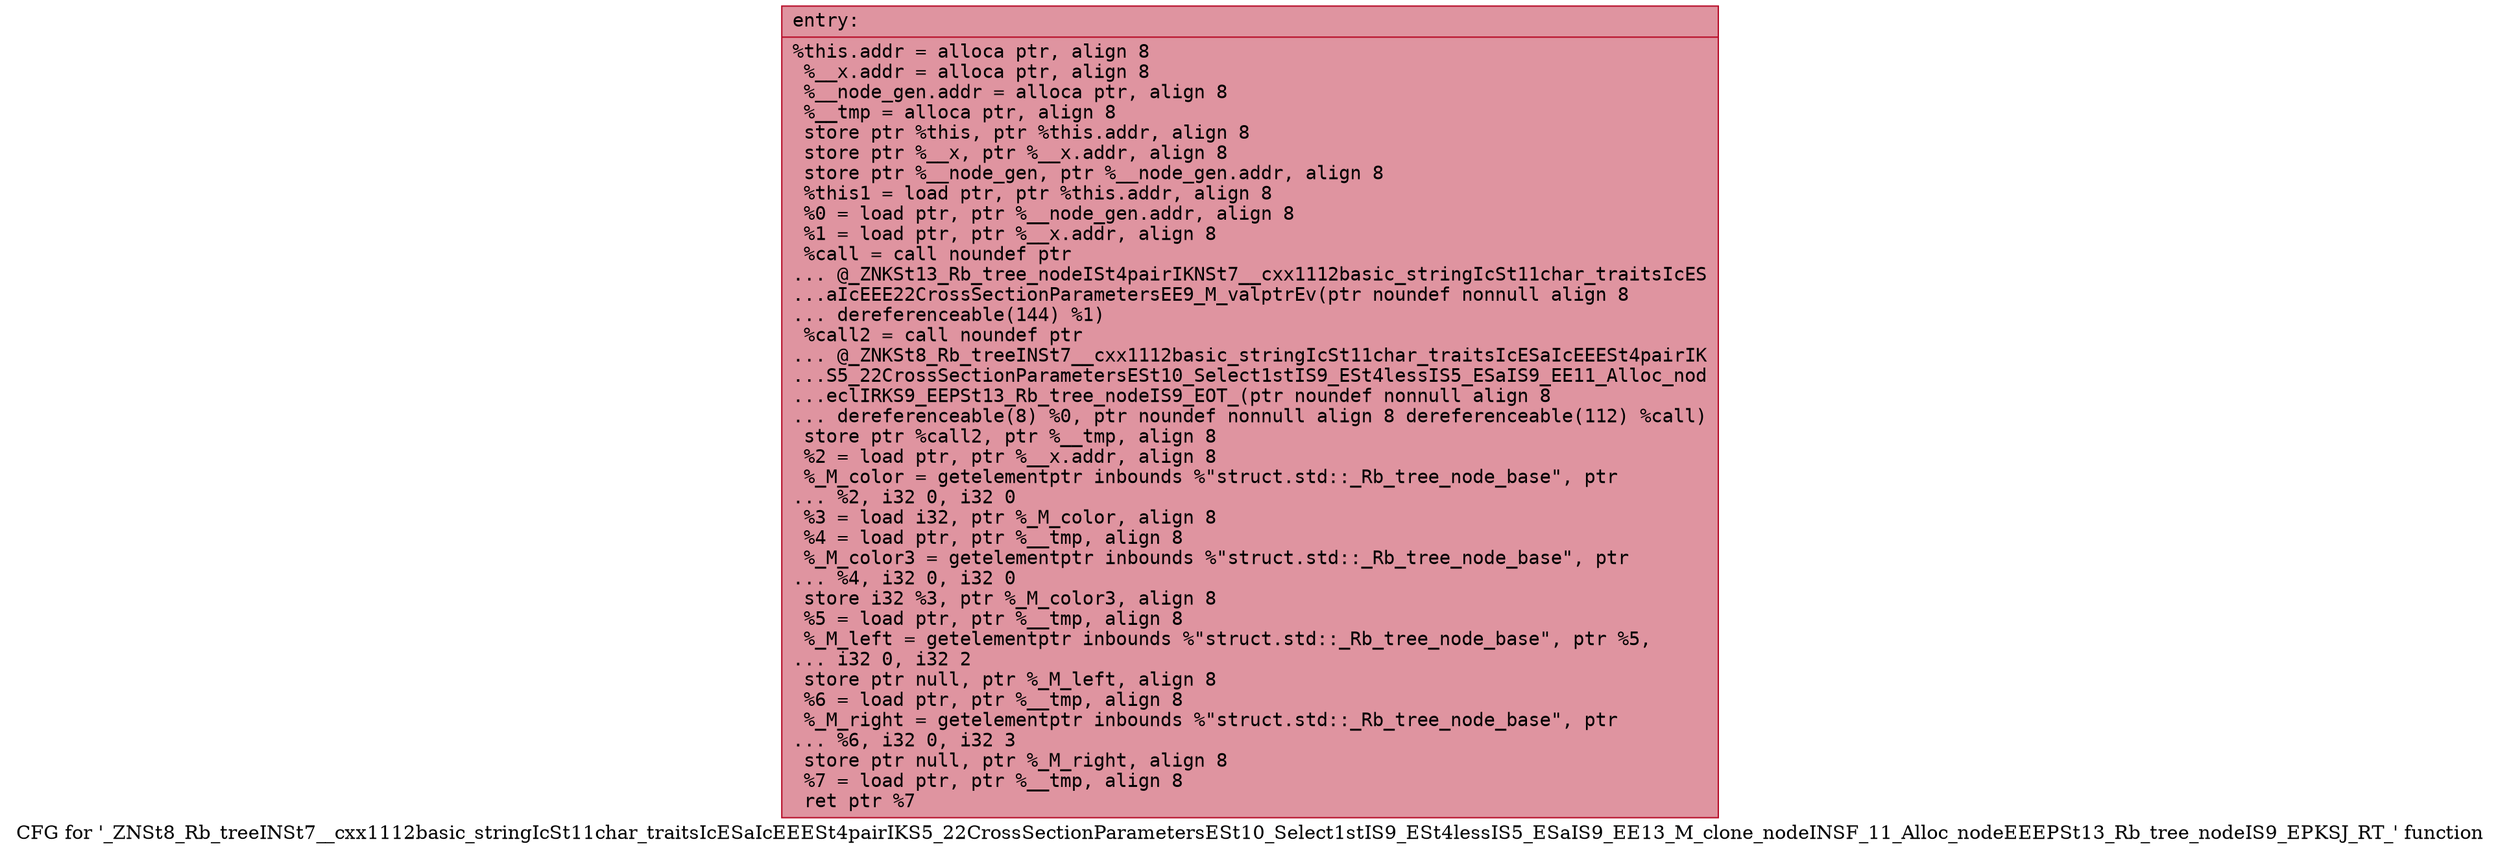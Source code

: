 digraph "CFG for '_ZNSt8_Rb_treeINSt7__cxx1112basic_stringIcSt11char_traitsIcESaIcEEESt4pairIKS5_22CrossSectionParametersESt10_Select1stIS9_ESt4lessIS5_ESaIS9_EE13_M_clone_nodeINSF_11_Alloc_nodeEEEPSt13_Rb_tree_nodeIS9_EPKSJ_RT_' function" {
	label="CFG for '_ZNSt8_Rb_treeINSt7__cxx1112basic_stringIcSt11char_traitsIcESaIcEEESt4pairIKS5_22CrossSectionParametersESt10_Select1stIS9_ESt4lessIS5_ESaIS9_EE13_M_clone_nodeINSF_11_Alloc_nodeEEEPSt13_Rb_tree_nodeIS9_EPKSJ_RT_' function";

	Node0x564271a08250 [shape=record,color="#b70d28ff", style=filled, fillcolor="#b70d2870" fontname="Courier",label="{entry:\l|  %this.addr = alloca ptr, align 8\l  %__x.addr = alloca ptr, align 8\l  %__node_gen.addr = alloca ptr, align 8\l  %__tmp = alloca ptr, align 8\l  store ptr %this, ptr %this.addr, align 8\l  store ptr %__x, ptr %__x.addr, align 8\l  store ptr %__node_gen, ptr %__node_gen.addr, align 8\l  %this1 = load ptr, ptr %this.addr, align 8\l  %0 = load ptr, ptr %__node_gen.addr, align 8\l  %1 = load ptr, ptr %__x.addr, align 8\l  %call = call noundef ptr\l... @_ZNKSt13_Rb_tree_nodeISt4pairIKNSt7__cxx1112basic_stringIcSt11char_traitsIcES\l...aIcEEE22CrossSectionParametersEE9_M_valptrEv(ptr noundef nonnull align 8\l... dereferenceable(144) %1)\l  %call2 = call noundef ptr\l... @_ZNKSt8_Rb_treeINSt7__cxx1112basic_stringIcSt11char_traitsIcESaIcEEESt4pairIK\l...S5_22CrossSectionParametersESt10_Select1stIS9_ESt4lessIS5_ESaIS9_EE11_Alloc_nod\l...eclIRKS9_EEPSt13_Rb_tree_nodeIS9_EOT_(ptr noundef nonnull align 8\l... dereferenceable(8) %0, ptr noundef nonnull align 8 dereferenceable(112) %call)\l  store ptr %call2, ptr %__tmp, align 8\l  %2 = load ptr, ptr %__x.addr, align 8\l  %_M_color = getelementptr inbounds %\"struct.std::_Rb_tree_node_base\", ptr\l... %2, i32 0, i32 0\l  %3 = load i32, ptr %_M_color, align 8\l  %4 = load ptr, ptr %__tmp, align 8\l  %_M_color3 = getelementptr inbounds %\"struct.std::_Rb_tree_node_base\", ptr\l... %4, i32 0, i32 0\l  store i32 %3, ptr %_M_color3, align 8\l  %5 = load ptr, ptr %__tmp, align 8\l  %_M_left = getelementptr inbounds %\"struct.std::_Rb_tree_node_base\", ptr %5,\l... i32 0, i32 2\l  store ptr null, ptr %_M_left, align 8\l  %6 = load ptr, ptr %__tmp, align 8\l  %_M_right = getelementptr inbounds %\"struct.std::_Rb_tree_node_base\", ptr\l... %6, i32 0, i32 3\l  store ptr null, ptr %_M_right, align 8\l  %7 = load ptr, ptr %__tmp, align 8\l  ret ptr %7\l}"];
}
